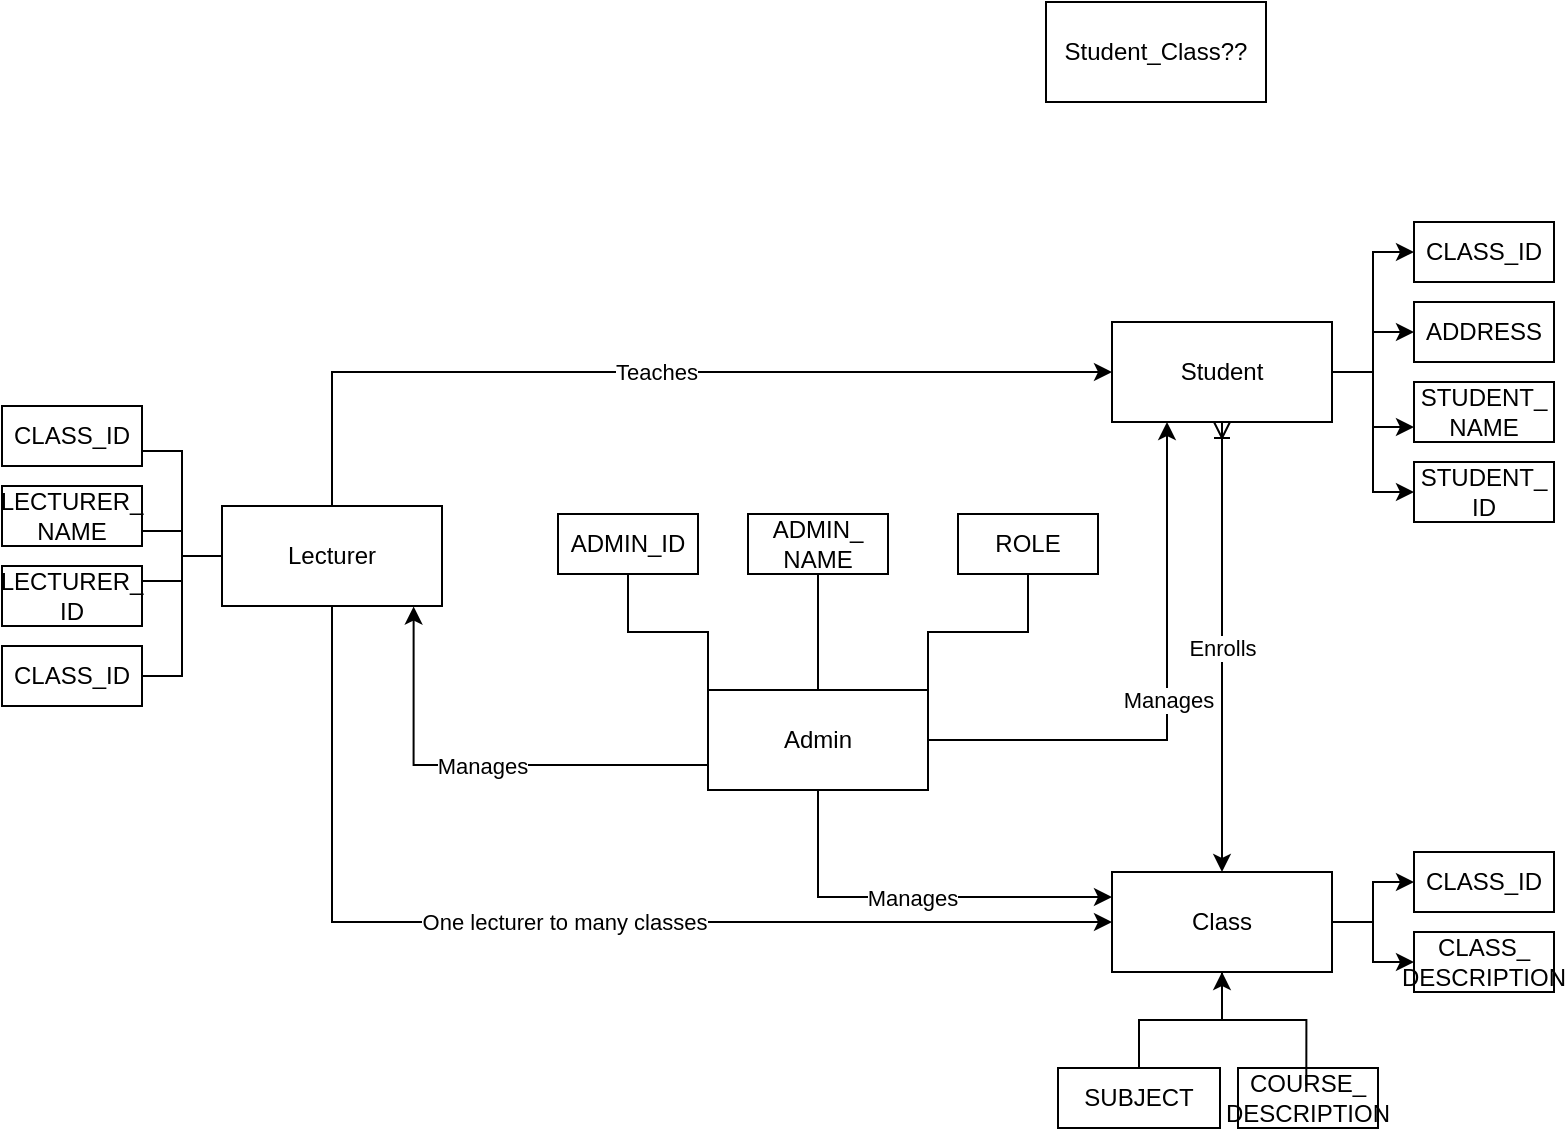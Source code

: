 <mxfile version="28.1.1">
  <diagram name="Página-1" id="hgH4oJvykVgIxR9s29dV">
    <mxGraphModel dx="983" dy="574" grid="0" gridSize="10" guides="1" tooltips="1" connect="1" arrows="1" fold="1" page="1" pageScale="1" pageWidth="980" pageHeight="690" math="0" shadow="0">
      <root>
        <mxCell id="0" />
        <mxCell id="1" parent="0" />
        <mxCell id="n1PfLUO4CcH7e0nLYnh7-23" style="edgeStyle=orthogonalEdgeStyle;rounded=0;orthogonalLoop=1;jettySize=auto;html=1;exitX=0;exitY=0.5;exitDx=0;exitDy=0;entryX=1;entryY=0.75;entryDx=0;entryDy=0;endArrow=none;endFill=0;" parent="1" source="n1PfLUO4CcH7e0nLYnh7-2" target="n1PfLUO4CcH7e0nLYnh7-16" edge="1">
          <mxGeometry relative="1" as="geometry" />
        </mxCell>
        <mxCell id="n1PfLUO4CcH7e0nLYnh7-24" style="edgeStyle=orthogonalEdgeStyle;rounded=0;orthogonalLoop=1;jettySize=auto;html=1;exitX=0;exitY=0.5;exitDx=0;exitDy=0;entryX=1;entryY=0.75;entryDx=0;entryDy=0;endArrow=none;endFill=0;" parent="1" source="n1PfLUO4CcH7e0nLYnh7-2" target="n1PfLUO4CcH7e0nLYnh7-15" edge="1">
          <mxGeometry relative="1" as="geometry" />
        </mxCell>
        <mxCell id="n1PfLUO4CcH7e0nLYnh7-25" style="edgeStyle=orthogonalEdgeStyle;rounded=0;orthogonalLoop=1;jettySize=auto;html=1;exitX=0;exitY=0.5;exitDx=0;exitDy=0;entryX=1;entryY=0.25;entryDx=0;entryDy=0;endArrow=none;endFill=0;" parent="1" source="n1PfLUO4CcH7e0nLYnh7-2" target="n1PfLUO4CcH7e0nLYnh7-13" edge="1">
          <mxGeometry relative="1" as="geometry" />
        </mxCell>
        <mxCell id="n1PfLUO4CcH7e0nLYnh7-27" style="edgeStyle=orthogonalEdgeStyle;rounded=0;orthogonalLoop=1;jettySize=auto;html=1;exitX=0;exitY=0.5;exitDx=0;exitDy=0;entryX=1;entryY=0.5;entryDx=0;entryDy=0;endArrow=none;endFill=0;" parent="1" source="n1PfLUO4CcH7e0nLYnh7-2" target="n1PfLUO4CcH7e0nLYnh7-11" edge="1">
          <mxGeometry relative="1" as="geometry" />
        </mxCell>
        <mxCell id="n1PfLUO4CcH7e0nLYnh7-56" value="Teaches" style="edgeStyle=orthogonalEdgeStyle;rounded=0;orthogonalLoop=1;jettySize=auto;html=1;exitX=0.5;exitY=0;exitDx=0;exitDy=0;entryX=0;entryY=0.5;entryDx=0;entryDy=0;" parent="1" source="n1PfLUO4CcH7e0nLYnh7-2" target="n1PfLUO4CcH7e0nLYnh7-4" edge="1">
          <mxGeometry relative="1" as="geometry" />
        </mxCell>
        <mxCell id="n1PfLUO4CcH7e0nLYnh7-61" value="One lecturer to many classes" style="edgeStyle=orthogonalEdgeStyle;rounded=0;orthogonalLoop=1;jettySize=auto;html=1;exitX=0.5;exitY=1;exitDx=0;exitDy=0;entryX=0;entryY=0.5;entryDx=0;entryDy=0;startArrow=none;startFill=0;" parent="1" source="n1PfLUO4CcH7e0nLYnh7-2" target="n1PfLUO4CcH7e0nLYnh7-3" edge="1">
          <mxGeometry relative="1" as="geometry">
            <Array as="points">
              <mxPoint x="247" y="520" />
            </Array>
          </mxGeometry>
        </mxCell>
        <mxCell id="n1PfLUO4CcH7e0nLYnh7-2" value="Lecturer" style="html=1;whiteSpace=wrap;" parent="1" vertex="1">
          <mxGeometry x="192" y="312" width="110" height="50" as="geometry" />
        </mxCell>
        <mxCell id="n1PfLUO4CcH7e0nLYnh7-36" style="edgeStyle=orthogonalEdgeStyle;rounded=0;orthogonalLoop=1;jettySize=auto;html=1;exitX=1;exitY=0.5;exitDx=0;exitDy=0;entryX=0;entryY=0.5;entryDx=0;entryDy=0;" parent="1" source="n1PfLUO4CcH7e0nLYnh7-3" target="n1PfLUO4CcH7e0nLYnh7-8" edge="1">
          <mxGeometry relative="1" as="geometry" />
        </mxCell>
        <mxCell id="n1PfLUO4CcH7e0nLYnh7-37" style="edgeStyle=orthogonalEdgeStyle;rounded=0;orthogonalLoop=1;jettySize=auto;html=1;exitX=1;exitY=0.5;exitDx=0;exitDy=0;entryX=0;entryY=0.5;entryDx=0;entryDy=0;" parent="1" source="n1PfLUO4CcH7e0nLYnh7-3" target="n1PfLUO4CcH7e0nLYnh7-20" edge="1">
          <mxGeometry relative="1" as="geometry" />
        </mxCell>
        <mxCell id="n1PfLUO4CcH7e0nLYnh7-3" value="Class" style="html=1;whiteSpace=wrap;" parent="1" vertex="1">
          <mxGeometry x="637" y="495" width="110" height="50" as="geometry" />
        </mxCell>
        <mxCell id="n1PfLUO4CcH7e0nLYnh7-32" style="edgeStyle=orthogonalEdgeStyle;rounded=0;orthogonalLoop=1;jettySize=auto;html=1;exitX=1;exitY=0.5;exitDx=0;exitDy=0;entryX=0;entryY=0.75;entryDx=0;entryDy=0;" parent="1" source="n1PfLUO4CcH7e0nLYnh7-4" target="n1PfLUO4CcH7e0nLYnh7-18" edge="1">
          <mxGeometry relative="1" as="geometry" />
        </mxCell>
        <mxCell id="n1PfLUO4CcH7e0nLYnh7-33" style="edgeStyle=orthogonalEdgeStyle;rounded=0;orthogonalLoop=1;jettySize=auto;html=1;exitX=1;exitY=0.5;exitDx=0;exitDy=0;entryX=0;entryY=0.5;entryDx=0;entryDy=0;" parent="1" source="n1PfLUO4CcH7e0nLYnh7-4" target="n1PfLUO4CcH7e0nLYnh7-17" edge="1">
          <mxGeometry relative="1" as="geometry" />
        </mxCell>
        <mxCell id="n1PfLUO4CcH7e0nLYnh7-34" style="edgeStyle=orthogonalEdgeStyle;rounded=0;orthogonalLoop=1;jettySize=auto;html=1;exitX=1;exitY=0.5;exitDx=0;exitDy=0;entryX=0;entryY=0.5;entryDx=0;entryDy=0;" parent="1" source="n1PfLUO4CcH7e0nLYnh7-4" target="n1PfLUO4CcH7e0nLYnh7-7" edge="1">
          <mxGeometry relative="1" as="geometry" />
        </mxCell>
        <mxCell id="n1PfLUO4CcH7e0nLYnh7-35" style="edgeStyle=orthogonalEdgeStyle;rounded=0;orthogonalLoop=1;jettySize=auto;html=1;exitX=1;exitY=0.5;exitDx=0;exitDy=0;entryX=0;entryY=0.5;entryDx=0;entryDy=0;" parent="1" source="n1PfLUO4CcH7e0nLYnh7-4" target="n1PfLUO4CcH7e0nLYnh7-19" edge="1">
          <mxGeometry relative="1" as="geometry" />
        </mxCell>
        <mxCell id="n1PfLUO4CcH7e0nLYnh7-43" value="Enrolls" style="edgeStyle=orthogonalEdgeStyle;rounded=0;orthogonalLoop=1;jettySize=auto;html=1;exitX=0.5;exitY=1;exitDx=0;exitDy=0;entryX=0.5;entryY=0;entryDx=0;entryDy=0;startArrow=ERoneToMany;startFill=0;" parent="1" source="n1PfLUO4CcH7e0nLYnh7-4" target="n1PfLUO4CcH7e0nLYnh7-3" edge="1">
          <mxGeometry relative="1" as="geometry" />
        </mxCell>
        <mxCell id="n1PfLUO4CcH7e0nLYnh7-4" value="Student" style="html=1;whiteSpace=wrap;" parent="1" vertex="1">
          <mxGeometry x="637" y="220" width="110" height="50" as="geometry" />
        </mxCell>
        <mxCell id="n1PfLUO4CcH7e0nLYnh7-62" style="edgeStyle=orthogonalEdgeStyle;rounded=0;orthogonalLoop=1;jettySize=auto;html=1;exitX=0.5;exitY=0;exitDx=0;exitDy=0;" parent="1" source="n1PfLUO4CcH7e0nLYnh7-6" target="n1PfLUO4CcH7e0nLYnh7-3" edge="1">
          <mxGeometry relative="1" as="geometry" />
        </mxCell>
        <mxCell id="n1PfLUO4CcH7e0nLYnh7-6" value="SUBJECT" style="html=1;whiteSpace=wrap;" parent="1" vertex="1">
          <mxGeometry x="610" y="593" width="81" height="30" as="geometry" />
        </mxCell>
        <mxCell id="n1PfLUO4CcH7e0nLYnh7-7" value="CLASS_ID" style="html=1;whiteSpace=wrap;" parent="1" vertex="1">
          <mxGeometry x="788" y="170" width="70" height="30" as="geometry" />
        </mxCell>
        <mxCell id="n1PfLUO4CcH7e0nLYnh7-8" value="CLASS_ID" style="html=1;whiteSpace=wrap;" parent="1" vertex="1">
          <mxGeometry x="788" y="485" width="70" height="30" as="geometry" />
        </mxCell>
        <mxCell id="n1PfLUO4CcH7e0nLYnh7-11" value="CLASS_ID" style="html=1;whiteSpace=wrap;" parent="1" vertex="1">
          <mxGeometry x="82" y="382" width="70" height="30" as="geometry" />
        </mxCell>
        <mxCell id="n1PfLUO4CcH7e0nLYnh7-13" value="LECTURER_&lt;div&gt;ID&lt;/div&gt;" style="html=1;whiteSpace=wrap;" parent="1" vertex="1">
          <mxGeometry x="82" y="342" width="70" height="30" as="geometry" />
        </mxCell>
        <mxCell id="n1PfLUO4CcH7e0nLYnh7-15" value="LECTURER_&lt;div&gt;NAME&lt;/div&gt;" style="html=1;whiteSpace=wrap;" parent="1" vertex="1">
          <mxGeometry x="82" y="302" width="70" height="30" as="geometry" />
        </mxCell>
        <mxCell id="n1PfLUO4CcH7e0nLYnh7-16" value="CLASS_ID" style="html=1;whiteSpace=wrap;" parent="1" vertex="1">
          <mxGeometry x="82" y="262" width="70" height="30" as="geometry" />
        </mxCell>
        <mxCell id="n1PfLUO4CcH7e0nLYnh7-17" value="ADDRESS" style="html=1;whiteSpace=wrap;" parent="1" vertex="1">
          <mxGeometry x="788" y="210" width="70" height="30" as="geometry" />
        </mxCell>
        <mxCell id="n1PfLUO4CcH7e0nLYnh7-18" value="STUDENT_&lt;div&gt;NAME&lt;/div&gt;" style="html=1;whiteSpace=wrap;" parent="1" vertex="1">
          <mxGeometry x="788" y="250" width="70" height="30" as="geometry" />
        </mxCell>
        <mxCell id="n1PfLUO4CcH7e0nLYnh7-19" value="STUDENT_&lt;div&gt;ID&lt;/div&gt;" style="html=1;whiteSpace=wrap;" parent="1" vertex="1">
          <mxGeometry x="788" y="290" width="70" height="30" as="geometry" />
        </mxCell>
        <mxCell id="n1PfLUO4CcH7e0nLYnh7-20" value="CLASS_&lt;div&gt;DESCRIPTION&lt;/div&gt;" style="html=1;whiteSpace=wrap;" parent="1" vertex="1">
          <mxGeometry x="788" y="525" width="70" height="30" as="geometry" />
        </mxCell>
        <mxCell id="n1PfLUO4CcH7e0nLYnh7-21" value="COURSE_&lt;div&gt;DESCRIPTION&lt;/div&gt;" style="html=1;whiteSpace=wrap;" parent="1" vertex="1">
          <mxGeometry x="700" y="593" width="70" height="30" as="geometry" />
        </mxCell>
        <mxCell id="n1PfLUO4CcH7e0nLYnh7-54" style="edgeStyle=orthogonalEdgeStyle;rounded=0;orthogonalLoop=1;jettySize=auto;html=1;exitX=0.5;exitY=1;exitDx=0;exitDy=0;entryX=0.488;entryY=0.297;entryDx=0;entryDy=0;entryPerimeter=0;endArrow=none;endFill=0;" parent="1" source="n1PfLUO4CcH7e0nLYnh7-3" target="n1PfLUO4CcH7e0nLYnh7-21" edge="1">
          <mxGeometry relative="1" as="geometry">
            <mxPoint x="692" y="585" as="sourcePoint" />
          </mxGeometry>
        </mxCell>
        <mxCell id="YscnesCGfbZdNHsTnMNv-1" value="Student_Class??" style="html=1;whiteSpace=wrap;" vertex="1" parent="1">
          <mxGeometry x="604" y="60" width="110" height="50" as="geometry" />
        </mxCell>
        <mxCell id="YscnesCGfbZdNHsTnMNv-14" value="Manages" style="edgeStyle=orthogonalEdgeStyle;rounded=0;orthogonalLoop=1;jettySize=auto;html=1;exitX=1;exitY=0.5;exitDx=0;exitDy=0;entryX=0.25;entryY=1;entryDx=0;entryDy=0;" edge="1" parent="1" source="YscnesCGfbZdNHsTnMNv-2" target="n1PfLUO4CcH7e0nLYnh7-4">
          <mxGeometry relative="1" as="geometry" />
        </mxCell>
        <mxCell id="YscnesCGfbZdNHsTnMNv-19" value="Manages" style="edgeStyle=orthogonalEdgeStyle;rounded=0;orthogonalLoop=1;jettySize=auto;html=1;exitX=0.5;exitY=1;exitDx=0;exitDy=0;entryX=0;entryY=0.25;entryDx=0;entryDy=0;" edge="1" parent="1" source="YscnesCGfbZdNHsTnMNv-2" target="n1PfLUO4CcH7e0nLYnh7-3">
          <mxGeometry relative="1" as="geometry" />
        </mxCell>
        <mxCell id="YscnesCGfbZdNHsTnMNv-2" value="Admin" style="html=1;whiteSpace=wrap;" vertex="1" parent="1">
          <mxGeometry x="435" y="404" width="110" height="50" as="geometry" />
        </mxCell>
        <mxCell id="YscnesCGfbZdNHsTnMNv-9" style="edgeStyle=orthogonalEdgeStyle;rounded=0;orthogonalLoop=1;jettySize=auto;html=1;exitX=0.5;exitY=1;exitDx=0;exitDy=0;entryX=0;entryY=0;entryDx=0;entryDy=0;endArrow=none;endFill=0;" edge="1" parent="1" source="YscnesCGfbZdNHsTnMNv-4" target="YscnesCGfbZdNHsTnMNv-2">
          <mxGeometry relative="1" as="geometry" />
        </mxCell>
        <mxCell id="YscnesCGfbZdNHsTnMNv-4" value="ADMIN_ID" style="html=1;whiteSpace=wrap;" vertex="1" parent="1">
          <mxGeometry x="360" y="316" width="70" height="30" as="geometry" />
        </mxCell>
        <mxCell id="YscnesCGfbZdNHsTnMNv-10" style="edgeStyle=orthogonalEdgeStyle;rounded=0;orthogonalLoop=1;jettySize=auto;html=1;exitX=0.5;exitY=1;exitDx=0;exitDy=0;entryX=0.5;entryY=0;entryDx=0;entryDy=0;endArrow=none;endFill=0;" edge="1" parent="1" source="YscnesCGfbZdNHsTnMNv-5" target="YscnesCGfbZdNHsTnMNv-2">
          <mxGeometry relative="1" as="geometry" />
        </mxCell>
        <mxCell id="YscnesCGfbZdNHsTnMNv-5" value="ADMIN_&lt;div&gt;NAME&lt;/div&gt;" style="html=1;whiteSpace=wrap;" vertex="1" parent="1">
          <mxGeometry x="455" y="316" width="70" height="30" as="geometry" />
        </mxCell>
        <mxCell id="YscnesCGfbZdNHsTnMNv-13" style="edgeStyle=orthogonalEdgeStyle;rounded=0;orthogonalLoop=1;jettySize=auto;html=1;exitX=0.5;exitY=1;exitDx=0;exitDy=0;entryX=1;entryY=0;entryDx=0;entryDy=0;endArrow=none;endFill=0;" edge="1" parent="1" source="YscnesCGfbZdNHsTnMNv-6" target="YscnesCGfbZdNHsTnMNv-2">
          <mxGeometry relative="1" as="geometry" />
        </mxCell>
        <mxCell id="YscnesCGfbZdNHsTnMNv-6" value="ROLE" style="html=1;whiteSpace=wrap;" vertex="1" parent="1">
          <mxGeometry x="560" y="316" width="70" height="30" as="geometry" />
        </mxCell>
        <mxCell id="YscnesCGfbZdNHsTnMNv-16" value="Manages" style="edgeStyle=orthogonalEdgeStyle;rounded=0;orthogonalLoop=1;jettySize=auto;html=1;exitX=0;exitY=0.75;exitDx=0;exitDy=0;entryX=0.871;entryY=1.005;entryDx=0;entryDy=0;entryPerimeter=0;" edge="1" parent="1" source="YscnesCGfbZdNHsTnMNv-2" target="n1PfLUO4CcH7e0nLYnh7-2">
          <mxGeometry relative="1" as="geometry" />
        </mxCell>
      </root>
    </mxGraphModel>
  </diagram>
</mxfile>
